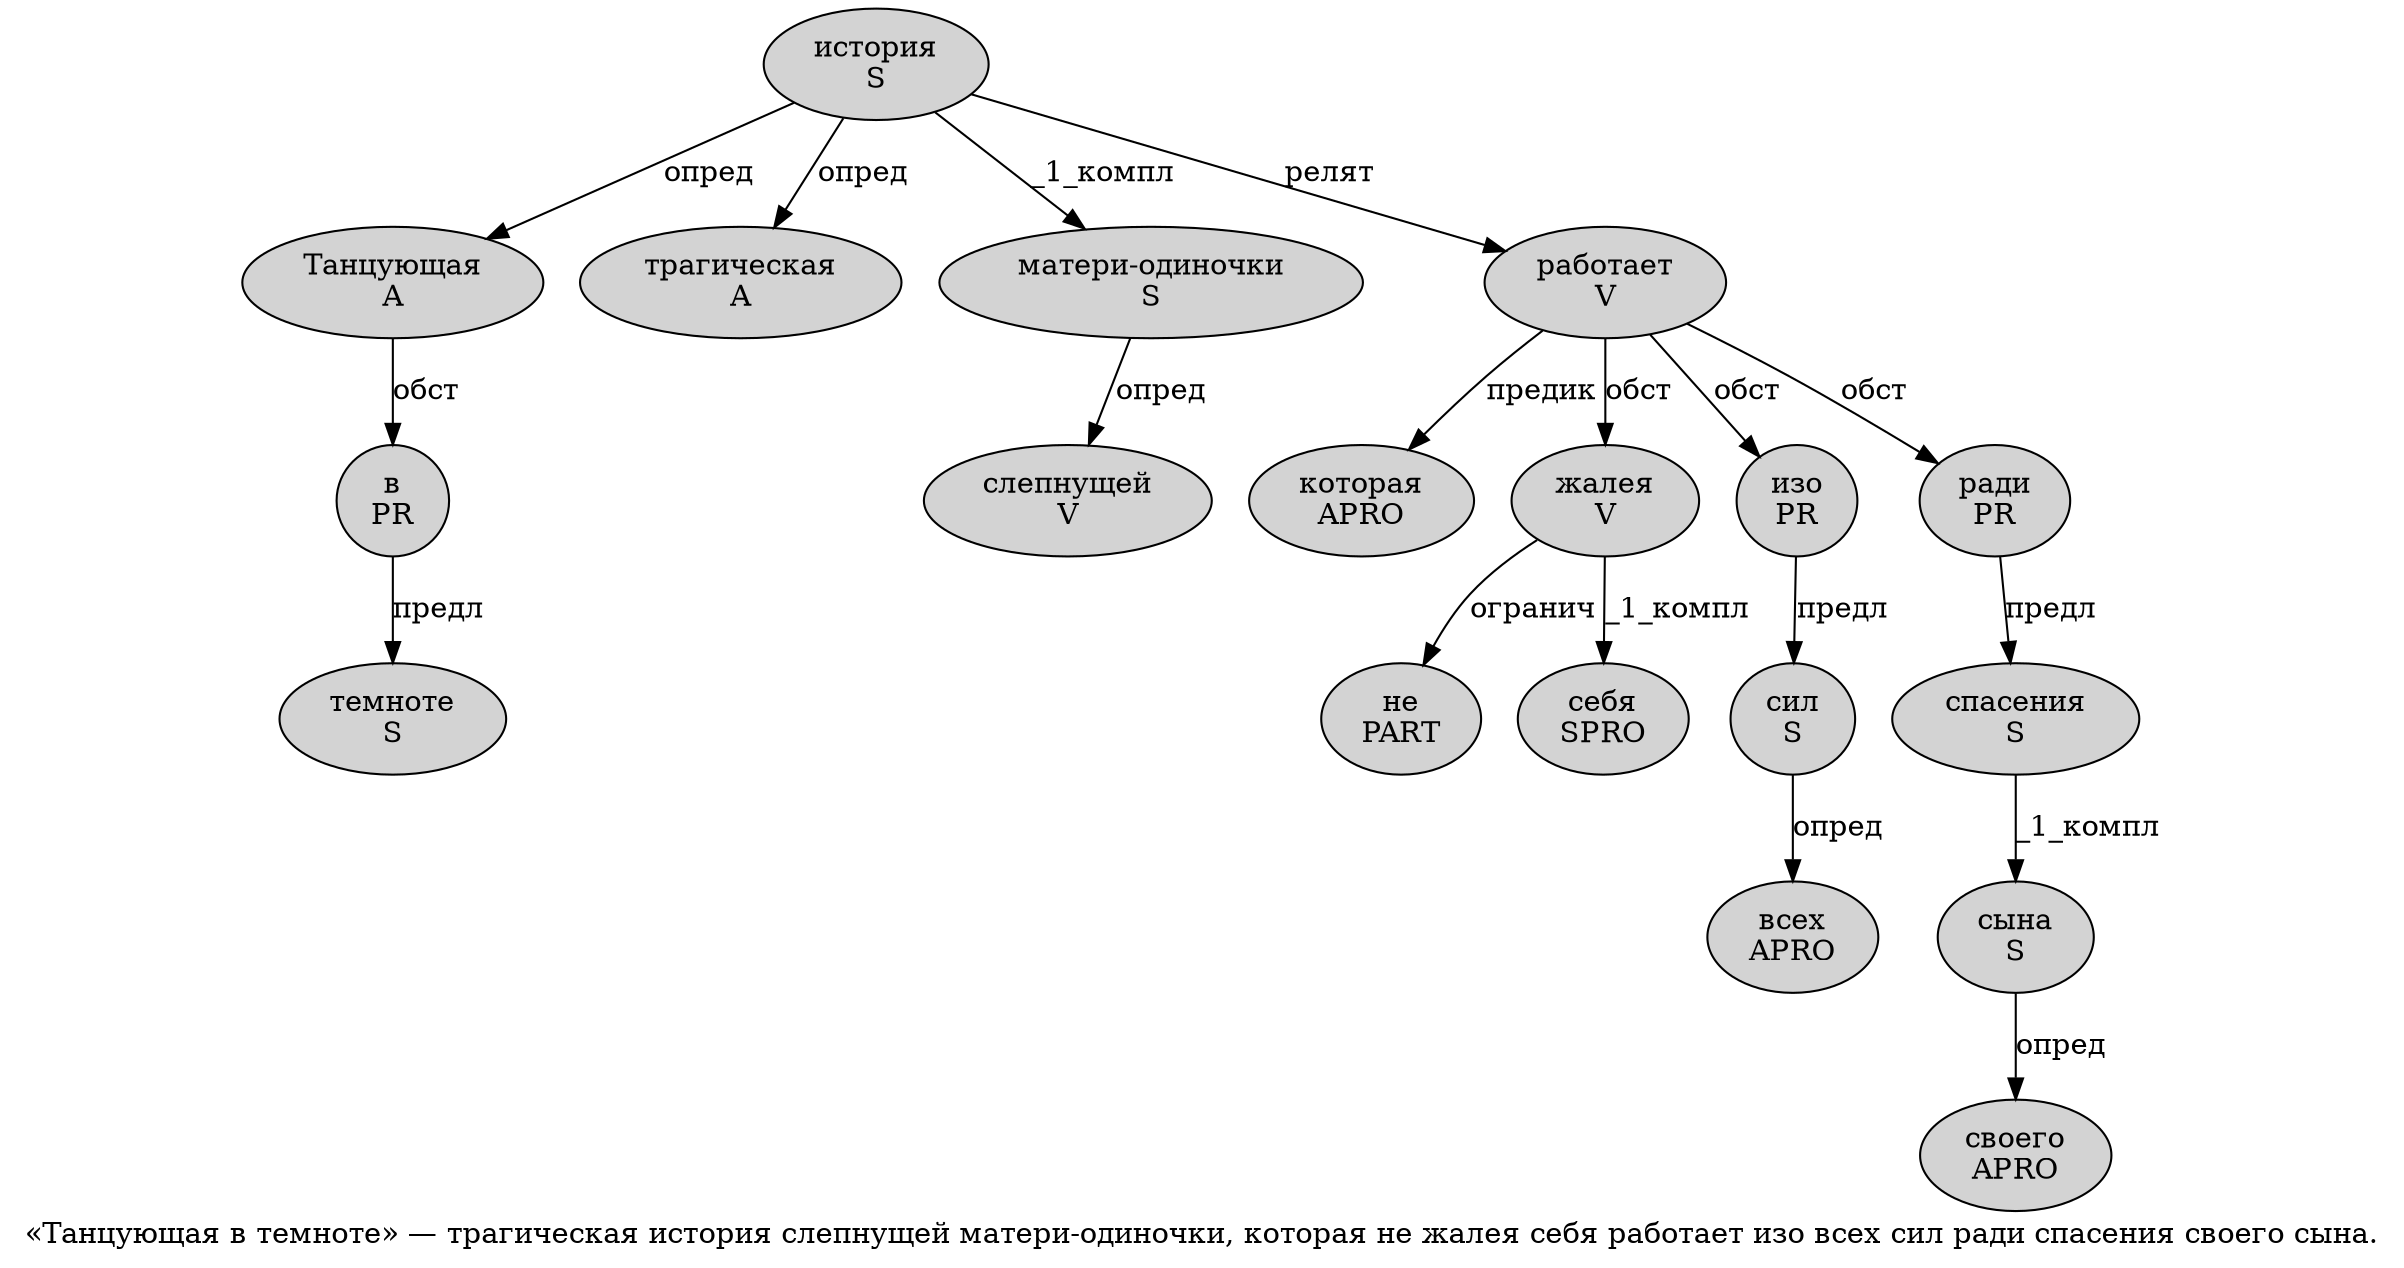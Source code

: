 digraph SENTENCE_1026 {
	graph [label="«Танцующая в темноте» — трагическая история слепнущей матери-одиночки, которая не жалея себя работает изо всех сил ради спасения своего сына."]
	node [style=filled]
		1 [label="Танцующая
A" color="" fillcolor=lightgray penwidth=1 shape=ellipse]
		2 [label="в
PR" color="" fillcolor=lightgray penwidth=1 shape=ellipse]
		3 [label="темноте
S" color="" fillcolor=lightgray penwidth=1 shape=ellipse]
		6 [label="трагическая
A" color="" fillcolor=lightgray penwidth=1 shape=ellipse]
		7 [label="история
S" color="" fillcolor=lightgray penwidth=1 shape=ellipse]
		8 [label="слепнущей
V" color="" fillcolor=lightgray penwidth=1 shape=ellipse]
		9 [label="матери-одиночки
S" color="" fillcolor=lightgray penwidth=1 shape=ellipse]
		11 [label="которая
APRO" color="" fillcolor=lightgray penwidth=1 shape=ellipse]
		12 [label="не
PART" color="" fillcolor=lightgray penwidth=1 shape=ellipse]
		13 [label="жалея
V" color="" fillcolor=lightgray penwidth=1 shape=ellipse]
		14 [label="себя
SPRO" color="" fillcolor=lightgray penwidth=1 shape=ellipse]
		15 [label="работает
V" color="" fillcolor=lightgray penwidth=1 shape=ellipse]
		16 [label="изо
PR" color="" fillcolor=lightgray penwidth=1 shape=ellipse]
		17 [label="всех
APRO" color="" fillcolor=lightgray penwidth=1 shape=ellipse]
		18 [label="сил
S" color="" fillcolor=lightgray penwidth=1 shape=ellipse]
		19 [label="ради
PR" color="" fillcolor=lightgray penwidth=1 shape=ellipse]
		20 [label="спасения
S" color="" fillcolor=lightgray penwidth=1 shape=ellipse]
		21 [label="своего
APRO" color="" fillcolor=lightgray penwidth=1 shape=ellipse]
		22 [label="сына
S" color="" fillcolor=lightgray penwidth=1 shape=ellipse]
			16 -> 18 [label="предл"]
			7 -> 1 [label="опред"]
			7 -> 6 [label="опред"]
			7 -> 9 [label="_1_компл"]
			7 -> 15 [label="релят"]
			19 -> 20 [label="предл"]
			13 -> 12 [label="огранич"]
			13 -> 14 [label="_1_компл"]
			22 -> 21 [label="опред"]
			1 -> 2 [label="обст"]
			20 -> 22 [label="_1_компл"]
			9 -> 8 [label="опред"]
			2 -> 3 [label="предл"]
			15 -> 11 [label="предик"]
			15 -> 13 [label="обст"]
			15 -> 16 [label="обст"]
			15 -> 19 [label="обст"]
			18 -> 17 [label="опред"]
}